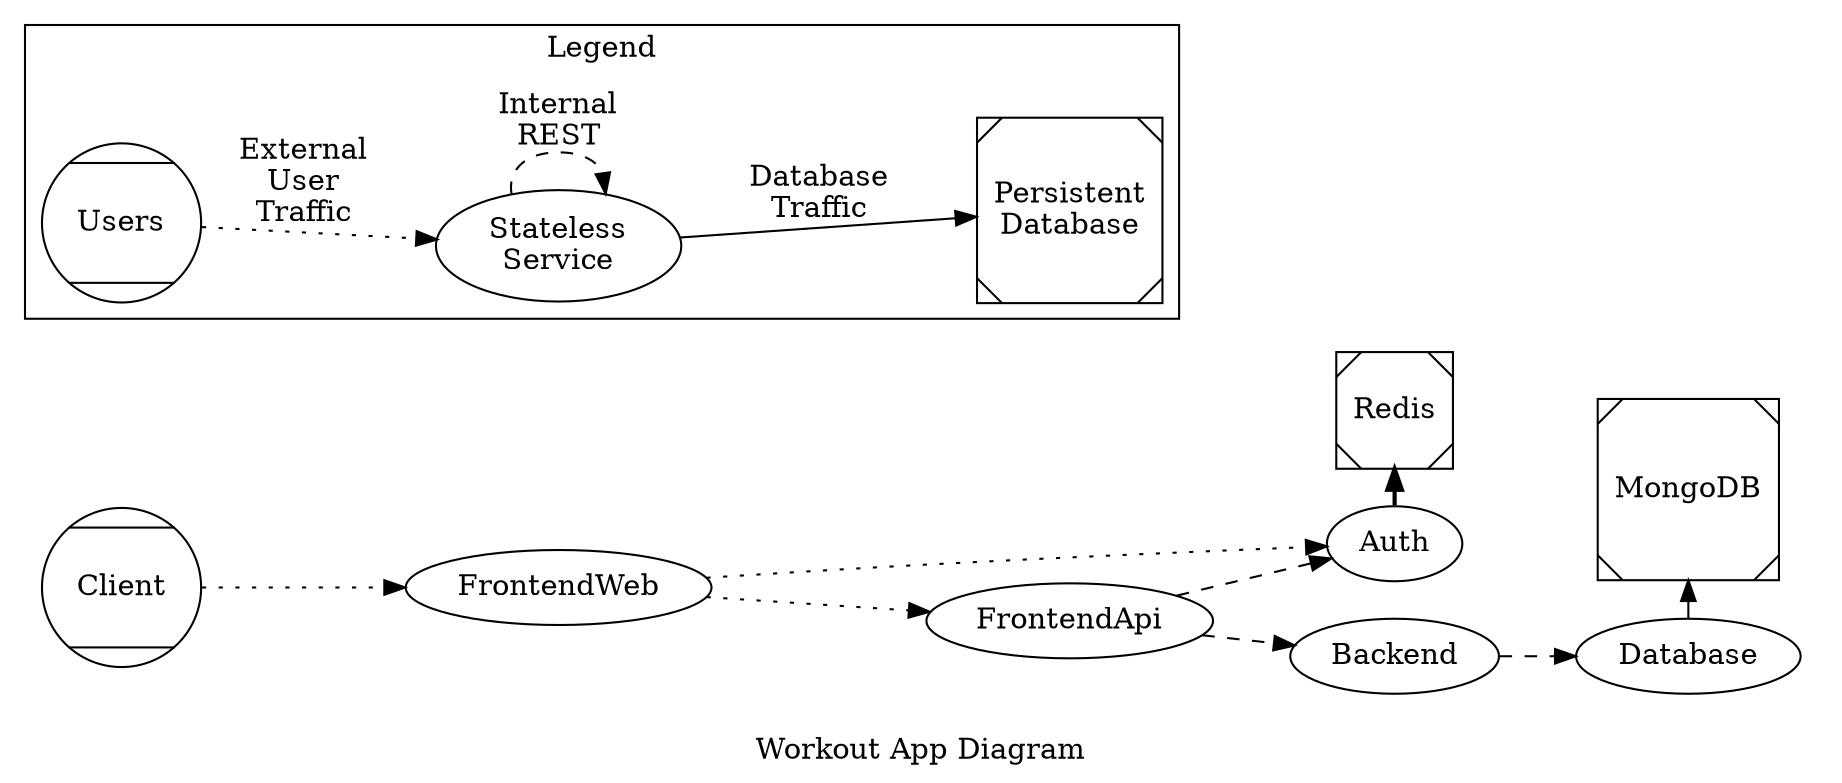 # https://dreampuf.github.io/GraphvizOnline

digraph G {
    rankdir = LR;
    label = "Workout App Diagram";
    Client [shape=Mcircle];
    Redis [shape=Msquare];
    FrontendApi;
    FrontendWeb;
    Backend;
    Database;
    Auth;
    MongoDB [shape=Msquare];

    subgraph cluster_0 {
        color = white;
        label = "";
        Client -> FrontendWeb [style=dotted];
        FrontendWeb -> FrontendApi, Auth [style=dotted];
        FrontendApi -> Backend, Auth [style=dashed];
        Backend -> Database [style=dashed];
        Database -> MongoDB [minlen=0.5];
        Auth -> Redis [minlen=0.5 style=bold];
    }

    subgraph cluster_legend {
        label="Legend";
        internet_users [shape=Mcircle label="Users"];
        stateless_service [label="Stateless\nService"];
        persistent_database [shape=Msquare label="Persistent\nDatabase"];

        internet_users -> stateless_service [label="External\nUser\nTraffic" style=dotted];
        stateless_service -> persistent_database [label="Database\nTraffic"];
        stateless_service -> stateless_service [label="Internal\nREST" style=dashed];
    }
}
